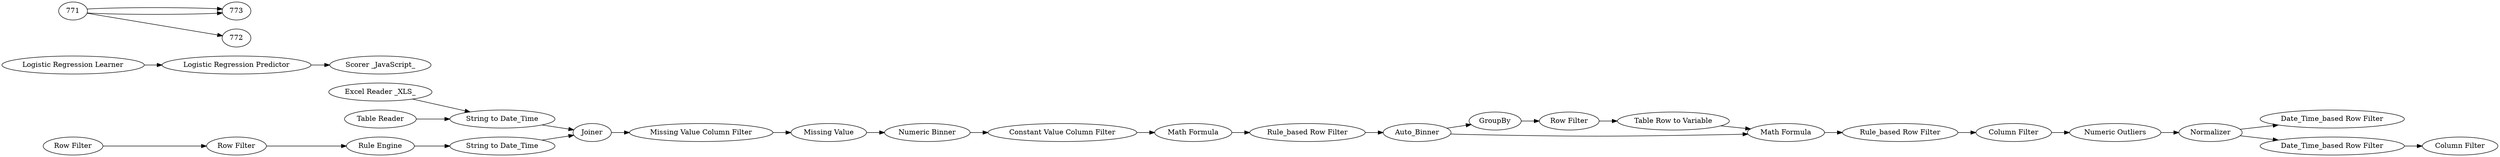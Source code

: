 digraph {
	45 [label="Excel Reader _XLS_"]
	16 [label=Normalizer]
	41 [label="Date_Time_based Row Filter"]
	42 [label="Date_Time_based Row Filter"]
	756 [label="Table Reader"]
	757 [label="Column Filter"]
	2 [label="Row Filter"]
	3 [label="Row Filter"]
	4 [label="Rule Engine"]
	7 [label=Joiner]
	33 [label="String to Date_Time"]
	34 [label="String to Date_Time"]
	12 [label="Missing Value"]
	13 [label="Numeric Binner"]
	14 [label="Missing Value Column Filter"]
	15 [label="Constant Value Column Filter"]
	21 [label=Auto_Binner]
	22 [label=GroupBy]
	26 [label="Rule_based Row Filter"]
	27 [label="Row Filter"]
	30 [label="Math Formula"]
	35 [label="Numeric Outliers"]
	36 [label="Math Formula"]
	37 [label="Rule_based Row Filter"]
	38 [label="Column Filter"]
	39 [label="Table Row to Variable"]
	748 [label="Logistic Regression Learner"]
	749 [label="Logistic Regression Predictor"]
	750 [label="Scorer _JavaScript_"]
	16 -> 41
	16 -> 42
	2 -> 3
	3 -> 4
	4 -> 34
	33 -> 7
	34 -> 7
	12 -> 13
	13 -> 15
	14 -> 12
	21 -> 22
	21 -> 30
	22 -> 27
	26 -> 38
	27 -> 39
	30 -> 26
	36 -> 37
	37 -> 21
	38 -> 35
	39 -> 30
	45 -> 33
	42 -> 757
	756 -> 33
	7 -> 14
	15 -> 36
	35 -> 16
	748 -> 749
	749 -> 750
	771 -> 773
	771 -> 773
	771 -> 772
	rankdir=LR
}
